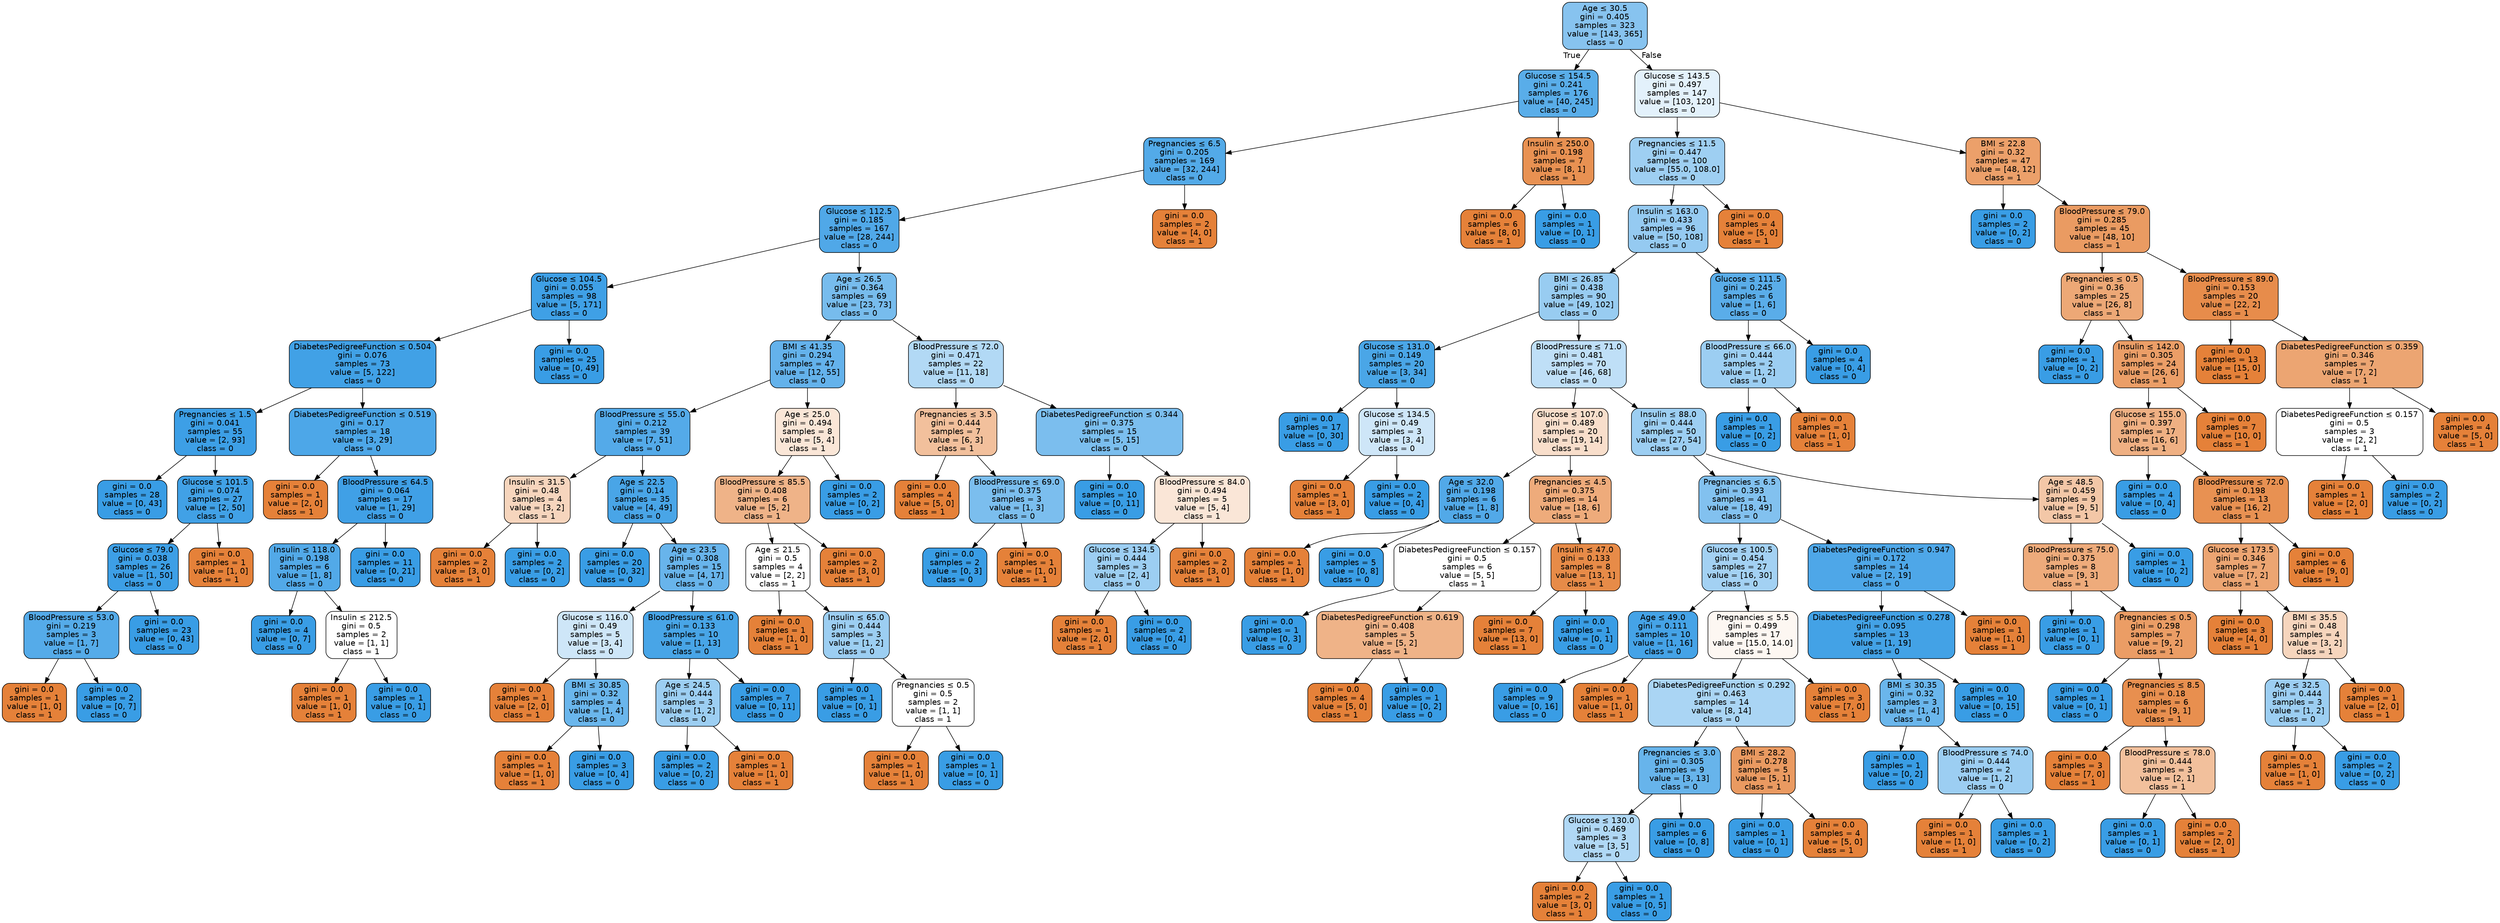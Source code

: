 digraph Tree {
node [shape=box, style="filled, rounded", color="black", fontname="helvetica"] ;
edge [fontname="helvetica"] ;
0 [label=<Age &le; 30.5<br/>gini = 0.405<br/>samples = 323<br/>value = [143, 365]<br/>class = 0>, fillcolor="#87c3ef"] ;
1 [label=<Glucose &le; 154.5<br/>gini = 0.241<br/>samples = 176<br/>value = [40, 245]<br/>class = 0>, fillcolor="#59ade9"] ;
0 -> 1 [labeldistance=2.5, labelangle=45, headlabel="True"] ;
2 [label=<Pregnancies &le; 6.5<br/>gini = 0.205<br/>samples = 169<br/>value = [32, 244]<br/>class = 0>, fillcolor="#53aae8"] ;
1 -> 2 ;
3 [label=<Glucose &le; 112.5<br/>gini = 0.185<br/>samples = 167<br/>value = [28, 244]<br/>class = 0>, fillcolor="#50a8e8"] ;
2 -> 3 ;
4 [label=<Glucose &le; 104.5<br/>gini = 0.055<br/>samples = 98<br/>value = [5, 171]<br/>class = 0>, fillcolor="#3fa0e6"] ;
3 -> 4 ;
5 [label=<DiabetesPedigreeFunction &le; 0.504<br/>gini = 0.076<br/>samples = 73<br/>value = [5, 122]<br/>class = 0>, fillcolor="#41a1e6"] ;
4 -> 5 ;
6 [label=<Pregnancies &le; 1.5<br/>gini = 0.041<br/>samples = 55<br/>value = [2, 93]<br/>class = 0>, fillcolor="#3d9fe6"] ;
5 -> 6 ;
7 [label=<gini = 0.0<br/>samples = 28<br/>value = [0, 43]<br/>class = 0>, fillcolor="#399de5"] ;
6 -> 7 ;
8 [label=<Glucose &le; 101.5<br/>gini = 0.074<br/>samples = 27<br/>value = [2, 50]<br/>class = 0>, fillcolor="#41a1e6"] ;
6 -> 8 ;
9 [label=<Glucose &le; 79.0<br/>gini = 0.038<br/>samples = 26<br/>value = [1, 50]<br/>class = 0>, fillcolor="#3d9fe6"] ;
8 -> 9 ;
10 [label=<BloodPressure &le; 53.0<br/>gini = 0.219<br/>samples = 3<br/>value = [1, 7]<br/>class = 0>, fillcolor="#55abe9"] ;
9 -> 10 ;
11 [label=<gini = 0.0<br/>samples = 1<br/>value = [1, 0]<br/>class = 1>, fillcolor="#e58139"] ;
10 -> 11 ;
12 [label=<gini = 0.0<br/>samples = 2<br/>value = [0, 7]<br/>class = 0>, fillcolor="#399de5"] ;
10 -> 12 ;
13 [label=<gini = 0.0<br/>samples = 23<br/>value = [0, 43]<br/>class = 0>, fillcolor="#399de5"] ;
9 -> 13 ;
14 [label=<gini = 0.0<br/>samples = 1<br/>value = [1, 0]<br/>class = 1>, fillcolor="#e58139"] ;
8 -> 14 ;
15 [label=<DiabetesPedigreeFunction &le; 0.519<br/>gini = 0.17<br/>samples = 18<br/>value = [3, 29]<br/>class = 0>, fillcolor="#4da7e8"] ;
5 -> 15 ;
16 [label=<gini = 0.0<br/>samples = 1<br/>value = [2, 0]<br/>class = 1>, fillcolor="#e58139"] ;
15 -> 16 ;
17 [label=<BloodPressure &le; 64.5<br/>gini = 0.064<br/>samples = 17<br/>value = [1, 29]<br/>class = 0>, fillcolor="#40a0e6"] ;
15 -> 17 ;
18 [label=<Insulin &le; 118.0<br/>gini = 0.198<br/>samples = 6<br/>value = [1, 8]<br/>class = 0>, fillcolor="#52a9e8"] ;
17 -> 18 ;
19 [label=<gini = 0.0<br/>samples = 4<br/>value = [0, 7]<br/>class = 0>, fillcolor="#399de5"] ;
18 -> 19 ;
20 [label=<Insulin &le; 212.5<br/>gini = 0.5<br/>samples = 2<br/>value = [1, 1]<br/>class = 1>, fillcolor="#ffffff"] ;
18 -> 20 ;
21 [label=<gini = 0.0<br/>samples = 1<br/>value = [1, 0]<br/>class = 1>, fillcolor="#e58139"] ;
20 -> 21 ;
22 [label=<gini = 0.0<br/>samples = 1<br/>value = [0, 1]<br/>class = 0>, fillcolor="#399de5"] ;
20 -> 22 ;
23 [label=<gini = 0.0<br/>samples = 11<br/>value = [0, 21]<br/>class = 0>, fillcolor="#399de5"] ;
17 -> 23 ;
24 [label=<gini = 0.0<br/>samples = 25<br/>value = [0, 49]<br/>class = 0>, fillcolor="#399de5"] ;
4 -> 24 ;
25 [label=<Age &le; 26.5<br/>gini = 0.364<br/>samples = 69<br/>value = [23, 73]<br/>class = 0>, fillcolor="#77bced"] ;
3 -> 25 ;
26 [label=<BMI &le; 41.35<br/>gini = 0.294<br/>samples = 47<br/>value = [12, 55]<br/>class = 0>, fillcolor="#64b2eb"] ;
25 -> 26 ;
27 [label=<BloodPressure &le; 55.0<br/>gini = 0.212<br/>samples = 39<br/>value = [7, 51]<br/>class = 0>, fillcolor="#54aae9"] ;
26 -> 27 ;
28 [label=<Insulin &le; 31.5<br/>gini = 0.48<br/>samples = 4<br/>value = [3, 2]<br/>class = 1>, fillcolor="#f6d5bd"] ;
27 -> 28 ;
29 [label=<gini = 0.0<br/>samples = 2<br/>value = [3, 0]<br/>class = 1>, fillcolor="#e58139"] ;
28 -> 29 ;
30 [label=<gini = 0.0<br/>samples = 2<br/>value = [0, 2]<br/>class = 0>, fillcolor="#399de5"] ;
28 -> 30 ;
31 [label=<Age &le; 22.5<br/>gini = 0.14<br/>samples = 35<br/>value = [4, 49]<br/>class = 0>, fillcolor="#49a5e7"] ;
27 -> 31 ;
32 [label=<gini = 0.0<br/>samples = 20<br/>value = [0, 32]<br/>class = 0>, fillcolor="#399de5"] ;
31 -> 32 ;
33 [label=<Age &le; 23.5<br/>gini = 0.308<br/>samples = 15<br/>value = [4, 17]<br/>class = 0>, fillcolor="#68b4eb"] ;
31 -> 33 ;
34 [label=<Glucose &le; 116.0<br/>gini = 0.49<br/>samples = 5<br/>value = [3, 4]<br/>class = 0>, fillcolor="#cee6f8"] ;
33 -> 34 ;
35 [label=<gini = 0.0<br/>samples = 1<br/>value = [2, 0]<br/>class = 1>, fillcolor="#e58139"] ;
34 -> 35 ;
36 [label=<BMI &le; 30.85<br/>gini = 0.32<br/>samples = 4<br/>value = [1, 4]<br/>class = 0>, fillcolor="#6ab6ec"] ;
34 -> 36 ;
37 [label=<gini = 0.0<br/>samples = 1<br/>value = [1, 0]<br/>class = 1>, fillcolor="#e58139"] ;
36 -> 37 ;
38 [label=<gini = 0.0<br/>samples = 3<br/>value = [0, 4]<br/>class = 0>, fillcolor="#399de5"] ;
36 -> 38 ;
39 [label=<BloodPressure &le; 61.0<br/>gini = 0.133<br/>samples = 10<br/>value = [1, 13]<br/>class = 0>, fillcolor="#48a5e7"] ;
33 -> 39 ;
40 [label=<Age &le; 24.5<br/>gini = 0.444<br/>samples = 3<br/>value = [1, 2]<br/>class = 0>, fillcolor="#9ccef2"] ;
39 -> 40 ;
41 [label=<gini = 0.0<br/>samples = 2<br/>value = [0, 2]<br/>class = 0>, fillcolor="#399de5"] ;
40 -> 41 ;
42 [label=<gini = 0.0<br/>samples = 1<br/>value = [1, 0]<br/>class = 1>, fillcolor="#e58139"] ;
40 -> 42 ;
43 [label=<gini = 0.0<br/>samples = 7<br/>value = [0, 11]<br/>class = 0>, fillcolor="#399de5"] ;
39 -> 43 ;
44 [label=<Age &le; 25.0<br/>gini = 0.494<br/>samples = 8<br/>value = [5, 4]<br/>class = 1>, fillcolor="#fae6d7"] ;
26 -> 44 ;
45 [label=<BloodPressure &le; 85.5<br/>gini = 0.408<br/>samples = 6<br/>value = [5, 2]<br/>class = 1>, fillcolor="#efb388"] ;
44 -> 45 ;
46 [label=<Age &le; 21.5<br/>gini = 0.5<br/>samples = 4<br/>value = [2, 2]<br/>class = 1>, fillcolor="#ffffff"] ;
45 -> 46 ;
47 [label=<gini = 0.0<br/>samples = 1<br/>value = [1, 0]<br/>class = 1>, fillcolor="#e58139"] ;
46 -> 47 ;
48 [label=<Insulin &le; 65.0<br/>gini = 0.444<br/>samples = 3<br/>value = [1, 2]<br/>class = 0>, fillcolor="#9ccef2"] ;
46 -> 48 ;
49 [label=<gini = 0.0<br/>samples = 1<br/>value = [0, 1]<br/>class = 0>, fillcolor="#399de5"] ;
48 -> 49 ;
50 [label=<Pregnancies &le; 0.5<br/>gini = 0.5<br/>samples = 2<br/>value = [1, 1]<br/>class = 1>, fillcolor="#ffffff"] ;
48 -> 50 ;
51 [label=<gini = 0.0<br/>samples = 1<br/>value = [1, 0]<br/>class = 1>, fillcolor="#e58139"] ;
50 -> 51 ;
52 [label=<gini = 0.0<br/>samples = 1<br/>value = [0, 1]<br/>class = 0>, fillcolor="#399de5"] ;
50 -> 52 ;
53 [label=<gini = 0.0<br/>samples = 2<br/>value = [3, 0]<br/>class = 1>, fillcolor="#e58139"] ;
45 -> 53 ;
54 [label=<gini = 0.0<br/>samples = 2<br/>value = [0, 2]<br/>class = 0>, fillcolor="#399de5"] ;
44 -> 54 ;
55 [label=<BloodPressure &le; 72.0<br/>gini = 0.471<br/>samples = 22<br/>value = [11, 18]<br/>class = 0>, fillcolor="#b2d9f5"] ;
25 -> 55 ;
56 [label=<Pregnancies &le; 3.5<br/>gini = 0.444<br/>samples = 7<br/>value = [6, 3]<br/>class = 1>, fillcolor="#f2c09c"] ;
55 -> 56 ;
57 [label=<gini = 0.0<br/>samples = 4<br/>value = [5, 0]<br/>class = 1>, fillcolor="#e58139"] ;
56 -> 57 ;
58 [label=<BloodPressure &le; 69.0<br/>gini = 0.375<br/>samples = 3<br/>value = [1, 3]<br/>class = 0>, fillcolor="#7bbeee"] ;
56 -> 58 ;
59 [label=<gini = 0.0<br/>samples = 2<br/>value = [0, 3]<br/>class = 0>, fillcolor="#399de5"] ;
58 -> 59 ;
60 [label=<gini = 0.0<br/>samples = 1<br/>value = [1, 0]<br/>class = 1>, fillcolor="#e58139"] ;
58 -> 60 ;
61 [label=<DiabetesPedigreeFunction &le; 0.344<br/>gini = 0.375<br/>samples = 15<br/>value = [5, 15]<br/>class = 0>, fillcolor="#7bbeee"] ;
55 -> 61 ;
62 [label=<gini = 0.0<br/>samples = 10<br/>value = [0, 11]<br/>class = 0>, fillcolor="#399de5"] ;
61 -> 62 ;
63 [label=<BloodPressure &le; 84.0<br/>gini = 0.494<br/>samples = 5<br/>value = [5, 4]<br/>class = 1>, fillcolor="#fae6d7"] ;
61 -> 63 ;
64 [label=<Glucose &le; 134.5<br/>gini = 0.444<br/>samples = 3<br/>value = [2, 4]<br/>class = 0>, fillcolor="#9ccef2"] ;
63 -> 64 ;
65 [label=<gini = 0.0<br/>samples = 1<br/>value = [2, 0]<br/>class = 1>, fillcolor="#e58139"] ;
64 -> 65 ;
66 [label=<gini = 0.0<br/>samples = 2<br/>value = [0, 4]<br/>class = 0>, fillcolor="#399de5"] ;
64 -> 66 ;
67 [label=<gini = 0.0<br/>samples = 2<br/>value = [3, 0]<br/>class = 1>, fillcolor="#e58139"] ;
63 -> 67 ;
68 [label=<gini = 0.0<br/>samples = 2<br/>value = [4, 0]<br/>class = 1>, fillcolor="#e58139"] ;
2 -> 68 ;
69 [label=<Insulin &le; 250.0<br/>gini = 0.198<br/>samples = 7<br/>value = [8, 1]<br/>class = 1>, fillcolor="#e89152"] ;
1 -> 69 ;
70 [label=<gini = 0.0<br/>samples = 6<br/>value = [8, 0]<br/>class = 1>, fillcolor="#e58139"] ;
69 -> 70 ;
71 [label=<gini = 0.0<br/>samples = 1<br/>value = [0, 1]<br/>class = 0>, fillcolor="#399de5"] ;
69 -> 71 ;
72 [label=<Glucose &le; 143.5<br/>gini = 0.497<br/>samples = 147<br/>value = [103, 120]<br/>class = 0>, fillcolor="#e3f1fb"] ;
0 -> 72 [labeldistance=2.5, labelangle=-45, headlabel="False"] ;
73 [label=<Pregnancies &le; 11.5<br/>gini = 0.447<br/>samples = 100<br/>value = [55.0, 108.0]<br/>class = 0>, fillcolor="#9ecff2"] ;
72 -> 73 ;
74 [label=<Insulin &le; 163.0<br/>gini = 0.433<br/>samples = 96<br/>value = [50, 108]<br/>class = 0>, fillcolor="#95caf1"] ;
73 -> 74 ;
75 [label=<BMI &le; 26.85<br/>gini = 0.438<br/>samples = 90<br/>value = [49, 102]<br/>class = 0>, fillcolor="#98ccf1"] ;
74 -> 75 ;
76 [label=<Glucose &le; 131.0<br/>gini = 0.149<br/>samples = 20<br/>value = [3, 34]<br/>class = 0>, fillcolor="#4aa6e7"] ;
75 -> 76 ;
77 [label=<gini = 0.0<br/>samples = 17<br/>value = [0, 30]<br/>class = 0>, fillcolor="#399de5"] ;
76 -> 77 ;
78 [label=<Glucose &le; 134.5<br/>gini = 0.49<br/>samples = 3<br/>value = [3, 4]<br/>class = 0>, fillcolor="#cee6f8"] ;
76 -> 78 ;
79 [label=<gini = 0.0<br/>samples = 1<br/>value = [3, 0]<br/>class = 1>, fillcolor="#e58139"] ;
78 -> 79 ;
80 [label=<gini = 0.0<br/>samples = 2<br/>value = [0, 4]<br/>class = 0>, fillcolor="#399de5"] ;
78 -> 80 ;
81 [label=<BloodPressure &le; 71.0<br/>gini = 0.481<br/>samples = 70<br/>value = [46, 68]<br/>class = 0>, fillcolor="#bfdff7"] ;
75 -> 81 ;
82 [label=<Glucose &le; 107.0<br/>gini = 0.489<br/>samples = 20<br/>value = [19, 14]<br/>class = 1>, fillcolor="#f8decb"] ;
81 -> 82 ;
83 [label=<Age &le; 32.0<br/>gini = 0.198<br/>samples = 6<br/>value = [1, 8]<br/>class = 0>, fillcolor="#52a9e8"] ;
82 -> 83 ;
84 [label=<gini = 0.0<br/>samples = 1<br/>value = [1, 0]<br/>class = 1>, fillcolor="#e58139"] ;
83 -> 84 ;
85 [label=<gini = 0.0<br/>samples = 5<br/>value = [0, 8]<br/>class = 0>, fillcolor="#399de5"] ;
83 -> 85 ;
86 [label=<Pregnancies &le; 4.5<br/>gini = 0.375<br/>samples = 14<br/>value = [18, 6]<br/>class = 1>, fillcolor="#eeab7b"] ;
82 -> 86 ;
87 [label=<DiabetesPedigreeFunction &le; 0.157<br/>gini = 0.5<br/>samples = 6<br/>value = [5, 5]<br/>class = 1>, fillcolor="#ffffff"] ;
86 -> 87 ;
88 [label=<gini = 0.0<br/>samples = 1<br/>value = [0, 3]<br/>class = 0>, fillcolor="#399de5"] ;
87 -> 88 ;
89 [label=<DiabetesPedigreeFunction &le; 0.619<br/>gini = 0.408<br/>samples = 5<br/>value = [5, 2]<br/>class = 1>, fillcolor="#efb388"] ;
87 -> 89 ;
90 [label=<gini = 0.0<br/>samples = 4<br/>value = [5, 0]<br/>class = 1>, fillcolor="#e58139"] ;
89 -> 90 ;
91 [label=<gini = 0.0<br/>samples = 1<br/>value = [0, 2]<br/>class = 0>, fillcolor="#399de5"] ;
89 -> 91 ;
92 [label=<Insulin &le; 47.0<br/>gini = 0.133<br/>samples = 8<br/>value = [13, 1]<br/>class = 1>, fillcolor="#e78b48"] ;
86 -> 92 ;
93 [label=<gini = 0.0<br/>samples = 7<br/>value = [13, 0]<br/>class = 1>, fillcolor="#e58139"] ;
92 -> 93 ;
94 [label=<gini = 0.0<br/>samples = 1<br/>value = [0, 1]<br/>class = 0>, fillcolor="#399de5"] ;
92 -> 94 ;
95 [label=<Insulin &le; 88.0<br/>gini = 0.444<br/>samples = 50<br/>value = [27, 54]<br/>class = 0>, fillcolor="#9ccef2"] ;
81 -> 95 ;
96 [label=<Pregnancies &le; 6.5<br/>gini = 0.393<br/>samples = 41<br/>value = [18, 49]<br/>class = 0>, fillcolor="#82c1ef"] ;
95 -> 96 ;
97 [label=<Glucose &le; 100.5<br/>gini = 0.454<br/>samples = 27<br/>value = [16, 30]<br/>class = 0>, fillcolor="#a3d1f3"] ;
96 -> 97 ;
98 [label=<Age &le; 49.0<br/>gini = 0.111<br/>samples = 10<br/>value = [1, 16]<br/>class = 0>, fillcolor="#45a3e7"] ;
97 -> 98 ;
99 [label=<gini = 0.0<br/>samples = 9<br/>value = [0, 16]<br/>class = 0>, fillcolor="#399de5"] ;
98 -> 99 ;
100 [label=<gini = 0.0<br/>samples = 1<br/>value = [1, 0]<br/>class = 1>, fillcolor="#e58139"] ;
98 -> 100 ;
101 [label=<Pregnancies &le; 5.5<br/>gini = 0.499<br/>samples = 17<br/>value = [15.0, 14.0]<br/>class = 1>, fillcolor="#fdf7f2"] ;
97 -> 101 ;
102 [label=<DiabetesPedigreeFunction &le; 0.292<br/>gini = 0.463<br/>samples = 14<br/>value = [8, 14]<br/>class = 0>, fillcolor="#aad5f4"] ;
101 -> 102 ;
103 [label=<Pregnancies &le; 3.0<br/>gini = 0.305<br/>samples = 9<br/>value = [3, 13]<br/>class = 0>, fillcolor="#67b4eb"] ;
102 -> 103 ;
104 [label=<Glucose &le; 130.0<br/>gini = 0.469<br/>samples = 3<br/>value = [3, 5]<br/>class = 0>, fillcolor="#b0d8f5"] ;
103 -> 104 ;
105 [label=<gini = 0.0<br/>samples = 2<br/>value = [3, 0]<br/>class = 1>, fillcolor="#e58139"] ;
104 -> 105 ;
106 [label=<gini = 0.0<br/>samples = 1<br/>value = [0, 5]<br/>class = 0>, fillcolor="#399de5"] ;
104 -> 106 ;
107 [label=<gini = 0.0<br/>samples = 6<br/>value = [0, 8]<br/>class = 0>, fillcolor="#399de5"] ;
103 -> 107 ;
108 [label=<BMI &le; 28.2<br/>gini = 0.278<br/>samples = 5<br/>value = [5, 1]<br/>class = 1>, fillcolor="#ea9a61"] ;
102 -> 108 ;
109 [label=<gini = 0.0<br/>samples = 1<br/>value = [0, 1]<br/>class = 0>, fillcolor="#399de5"] ;
108 -> 109 ;
110 [label=<gini = 0.0<br/>samples = 4<br/>value = [5, 0]<br/>class = 1>, fillcolor="#e58139"] ;
108 -> 110 ;
111 [label=<gini = 0.0<br/>samples = 3<br/>value = [7, 0]<br/>class = 1>, fillcolor="#e58139"] ;
101 -> 111 ;
112 [label=<DiabetesPedigreeFunction &le; 0.947<br/>gini = 0.172<br/>samples = 14<br/>value = [2, 19]<br/>class = 0>, fillcolor="#4ea7e8"] ;
96 -> 112 ;
113 [label=<DiabetesPedigreeFunction &le; 0.278<br/>gini = 0.095<br/>samples = 13<br/>value = [1, 19]<br/>class = 0>, fillcolor="#43a2e6"] ;
112 -> 113 ;
114 [label=<BMI &le; 30.35<br/>gini = 0.32<br/>samples = 3<br/>value = [1, 4]<br/>class = 0>, fillcolor="#6ab6ec"] ;
113 -> 114 ;
115 [label=<gini = 0.0<br/>samples = 1<br/>value = [0, 2]<br/>class = 0>, fillcolor="#399de5"] ;
114 -> 115 ;
116 [label=<BloodPressure &le; 74.0<br/>gini = 0.444<br/>samples = 2<br/>value = [1, 2]<br/>class = 0>, fillcolor="#9ccef2"] ;
114 -> 116 ;
117 [label=<gini = 0.0<br/>samples = 1<br/>value = [1, 0]<br/>class = 1>, fillcolor="#e58139"] ;
116 -> 117 ;
118 [label=<gini = 0.0<br/>samples = 1<br/>value = [0, 2]<br/>class = 0>, fillcolor="#399de5"] ;
116 -> 118 ;
119 [label=<gini = 0.0<br/>samples = 10<br/>value = [0, 15]<br/>class = 0>, fillcolor="#399de5"] ;
113 -> 119 ;
120 [label=<gini = 0.0<br/>samples = 1<br/>value = [1, 0]<br/>class = 1>, fillcolor="#e58139"] ;
112 -> 120 ;
121 [label=<Age &le; 48.5<br/>gini = 0.459<br/>samples = 9<br/>value = [9, 5]<br/>class = 1>, fillcolor="#f3c7a7"] ;
95 -> 121 ;
122 [label=<BloodPressure &le; 75.0<br/>gini = 0.375<br/>samples = 8<br/>value = [9, 3]<br/>class = 1>, fillcolor="#eeab7b"] ;
121 -> 122 ;
123 [label=<gini = 0.0<br/>samples = 1<br/>value = [0, 1]<br/>class = 0>, fillcolor="#399de5"] ;
122 -> 123 ;
124 [label=<Pregnancies &le; 0.5<br/>gini = 0.298<br/>samples = 7<br/>value = [9, 2]<br/>class = 1>, fillcolor="#eb9d65"] ;
122 -> 124 ;
125 [label=<gini = 0.0<br/>samples = 1<br/>value = [0, 1]<br/>class = 0>, fillcolor="#399de5"] ;
124 -> 125 ;
126 [label=<Pregnancies &le; 8.5<br/>gini = 0.18<br/>samples = 6<br/>value = [9, 1]<br/>class = 1>, fillcolor="#e88f4f"] ;
124 -> 126 ;
127 [label=<gini = 0.0<br/>samples = 3<br/>value = [7, 0]<br/>class = 1>, fillcolor="#e58139"] ;
126 -> 127 ;
128 [label=<BloodPressure &le; 78.0<br/>gini = 0.444<br/>samples = 3<br/>value = [2, 1]<br/>class = 1>, fillcolor="#f2c09c"] ;
126 -> 128 ;
129 [label=<gini = 0.0<br/>samples = 1<br/>value = [0, 1]<br/>class = 0>, fillcolor="#399de5"] ;
128 -> 129 ;
130 [label=<gini = 0.0<br/>samples = 2<br/>value = [2, 0]<br/>class = 1>, fillcolor="#e58139"] ;
128 -> 130 ;
131 [label=<gini = 0.0<br/>samples = 1<br/>value = [0, 2]<br/>class = 0>, fillcolor="#399de5"] ;
121 -> 131 ;
132 [label=<Glucose &le; 111.5<br/>gini = 0.245<br/>samples = 6<br/>value = [1, 6]<br/>class = 0>, fillcolor="#5aade9"] ;
74 -> 132 ;
133 [label=<BloodPressure &le; 66.0<br/>gini = 0.444<br/>samples = 2<br/>value = [1, 2]<br/>class = 0>, fillcolor="#9ccef2"] ;
132 -> 133 ;
134 [label=<gini = 0.0<br/>samples = 1<br/>value = [0, 2]<br/>class = 0>, fillcolor="#399de5"] ;
133 -> 134 ;
135 [label=<gini = 0.0<br/>samples = 1<br/>value = [1, 0]<br/>class = 1>, fillcolor="#e58139"] ;
133 -> 135 ;
136 [label=<gini = 0.0<br/>samples = 4<br/>value = [0, 4]<br/>class = 0>, fillcolor="#399de5"] ;
132 -> 136 ;
137 [label=<gini = 0.0<br/>samples = 4<br/>value = [5, 0]<br/>class = 1>, fillcolor="#e58139"] ;
73 -> 137 ;
138 [label=<BMI &le; 22.8<br/>gini = 0.32<br/>samples = 47<br/>value = [48, 12]<br/>class = 1>, fillcolor="#eca06a"] ;
72 -> 138 ;
139 [label=<gini = 0.0<br/>samples = 2<br/>value = [0, 2]<br/>class = 0>, fillcolor="#399de5"] ;
138 -> 139 ;
140 [label=<BloodPressure &le; 79.0<br/>gini = 0.285<br/>samples = 45<br/>value = [48, 10]<br/>class = 1>, fillcolor="#ea9b62"] ;
138 -> 140 ;
141 [label=<Pregnancies &le; 0.5<br/>gini = 0.36<br/>samples = 25<br/>value = [26, 8]<br/>class = 1>, fillcolor="#eda876"] ;
140 -> 141 ;
142 [label=<gini = 0.0<br/>samples = 1<br/>value = [0, 2]<br/>class = 0>, fillcolor="#399de5"] ;
141 -> 142 ;
143 [label=<Insulin &le; 142.0<br/>gini = 0.305<br/>samples = 24<br/>value = [26, 6]<br/>class = 1>, fillcolor="#eb9e67"] ;
141 -> 143 ;
144 [label=<Glucose &le; 155.0<br/>gini = 0.397<br/>samples = 17<br/>value = [16, 6]<br/>class = 1>, fillcolor="#efb083"] ;
143 -> 144 ;
145 [label=<gini = 0.0<br/>samples = 4<br/>value = [0, 4]<br/>class = 0>, fillcolor="#399de5"] ;
144 -> 145 ;
146 [label=<BloodPressure &le; 72.0<br/>gini = 0.198<br/>samples = 13<br/>value = [16, 2]<br/>class = 1>, fillcolor="#e89152"] ;
144 -> 146 ;
147 [label=<Glucose &le; 173.5<br/>gini = 0.346<br/>samples = 7<br/>value = [7, 2]<br/>class = 1>, fillcolor="#eca572"] ;
146 -> 147 ;
148 [label=<gini = 0.0<br/>samples = 3<br/>value = [4, 0]<br/>class = 1>, fillcolor="#e58139"] ;
147 -> 148 ;
149 [label=<BMI &le; 35.5<br/>gini = 0.48<br/>samples = 4<br/>value = [3, 2]<br/>class = 1>, fillcolor="#f6d5bd"] ;
147 -> 149 ;
150 [label=<Age &le; 32.5<br/>gini = 0.444<br/>samples = 3<br/>value = [1, 2]<br/>class = 0>, fillcolor="#9ccef2"] ;
149 -> 150 ;
151 [label=<gini = 0.0<br/>samples = 1<br/>value = [1, 0]<br/>class = 1>, fillcolor="#e58139"] ;
150 -> 151 ;
152 [label=<gini = 0.0<br/>samples = 2<br/>value = [0, 2]<br/>class = 0>, fillcolor="#399de5"] ;
150 -> 152 ;
153 [label=<gini = 0.0<br/>samples = 1<br/>value = [2, 0]<br/>class = 1>, fillcolor="#e58139"] ;
149 -> 153 ;
154 [label=<gini = 0.0<br/>samples = 6<br/>value = [9, 0]<br/>class = 1>, fillcolor="#e58139"] ;
146 -> 154 ;
155 [label=<gini = 0.0<br/>samples = 7<br/>value = [10, 0]<br/>class = 1>, fillcolor="#e58139"] ;
143 -> 155 ;
156 [label=<BloodPressure &le; 89.0<br/>gini = 0.153<br/>samples = 20<br/>value = [22, 2]<br/>class = 1>, fillcolor="#e78c4b"] ;
140 -> 156 ;
157 [label=<gini = 0.0<br/>samples = 13<br/>value = [15, 0]<br/>class = 1>, fillcolor="#e58139"] ;
156 -> 157 ;
158 [label=<DiabetesPedigreeFunction &le; 0.359<br/>gini = 0.346<br/>samples = 7<br/>value = [7, 2]<br/>class = 1>, fillcolor="#eca572"] ;
156 -> 158 ;
159 [label=<DiabetesPedigreeFunction &le; 0.157<br/>gini = 0.5<br/>samples = 3<br/>value = [2, 2]<br/>class = 1>, fillcolor="#ffffff"] ;
158 -> 159 ;
160 [label=<gini = 0.0<br/>samples = 1<br/>value = [2, 0]<br/>class = 1>, fillcolor="#e58139"] ;
159 -> 160 ;
161 [label=<gini = 0.0<br/>samples = 2<br/>value = [0, 2]<br/>class = 0>, fillcolor="#399de5"] ;
159 -> 161 ;
162 [label=<gini = 0.0<br/>samples = 4<br/>value = [5, 0]<br/>class = 1>, fillcolor="#e58139"] ;
158 -> 162 ;
}
